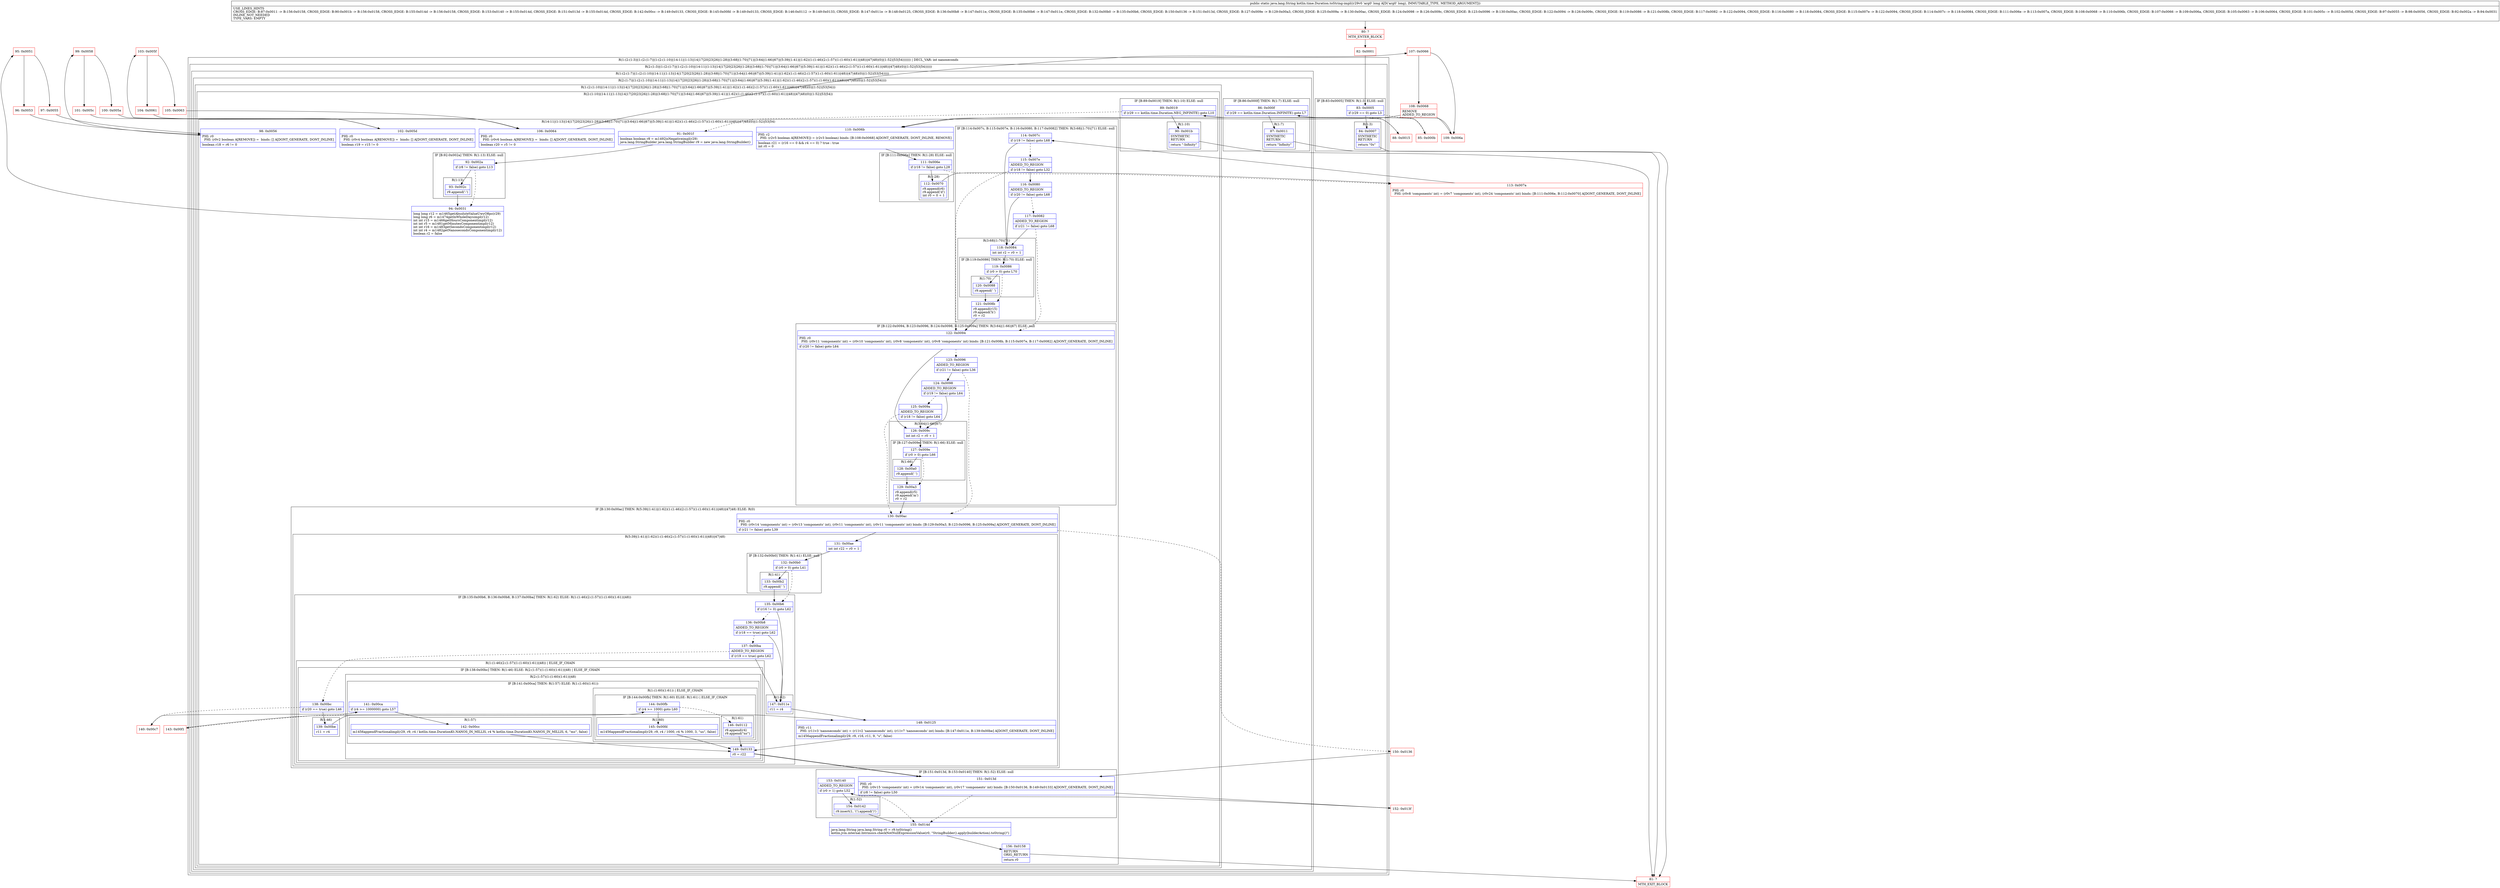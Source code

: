 digraph "CFG forkotlin.time.Duration.toString\-impl(J)Ljava\/lang\/String;" {
subgraph cluster_Region_1304919892 {
label = "R(1:(2:(1:3)|(1:(2:(1:7)|(1:(2:(1:10)|(14:11|(1:13)|14|17|20|23|26|(1:28)|(3:68|(1:70)|71)|(3:64|(1:66)|67)|(5:39|(1:41)|(1:62)(1:(1:46)(2:(1:57)(1:(1:60)(1:61))|48))|47|48)(0)|(1:52)|53|54))))))) | DECL_VAR: int nanoseconds\l";
node [shape=record,color=blue];
subgraph cluster_Region_75589574 {
label = "R(2:(1:3)|(1:(2:(1:7)|(1:(2:(1:10)|(14:11|(1:13)|14|17|20|23|26|(1:28)|(3:68|(1:70)|71)|(3:64|(1:66)|67)|(5:39|(1:41)|(1:62)(1:(1:46)(2:(1:57)(1:(1:60)(1:61))|48))|47|48)(0)|(1:52)|53|54))))))";
node [shape=record,color=blue];
subgraph cluster_IfRegion_1455388869 {
label = "IF [B:83:0x0005] THEN: R(1:3) ELSE: null";
node [shape=record,color=blue];
Node_83 [shape=record,label="{83\:\ 0x0005|if (r29 == 0) goto L3\l}"];
subgraph cluster_Region_982620832 {
label = "R(1:3)";
node [shape=record,color=blue];
Node_84 [shape=record,label="{84\:\ 0x0007|SYNTHETIC\lRETURN\l|return \"0s\"\l}"];
}
}
subgraph cluster_Region_1289387897 {
label = "R(1:(2:(1:7)|(1:(2:(1:10)|(14:11|(1:13)|14|17|20|23|26|(1:28)|(3:68|(1:70)|71)|(3:64|(1:66)|67)|(5:39|(1:41)|(1:62)(1:(1:46)(2:(1:57)(1:(1:60)(1:61))|48))|47|48)(0)|(1:52)|53|54)))))";
node [shape=record,color=blue];
subgraph cluster_Region_1131060851 {
label = "R(2:(1:7)|(1:(2:(1:10)|(14:11|(1:13)|14|17|20|23|26|(1:28)|(3:68|(1:70)|71)|(3:64|(1:66)|67)|(5:39|(1:41)|(1:62)(1:(1:46)(2:(1:57)(1:(1:60)(1:61))|48))|47|48)(0)|(1:52)|53|54))))";
node [shape=record,color=blue];
subgraph cluster_IfRegion_1857994635 {
label = "IF [B:86:0x000f] THEN: R(1:7) ELSE: null";
node [shape=record,color=blue];
Node_86 [shape=record,label="{86\:\ 0x000f|if (r29 == kotlin.time.Duration.INFINITE) goto L7\l}"];
subgraph cluster_Region_1481407590 {
label = "R(1:7)";
node [shape=record,color=blue];
Node_87 [shape=record,label="{87\:\ 0x0011|SYNTHETIC\lRETURN\l|return \"Infinity\"\l}"];
}
}
subgraph cluster_Region_1207099809 {
label = "R(1:(2:(1:10)|(14:11|(1:13)|14|17|20|23|26|(1:28)|(3:68|(1:70)|71)|(3:64|(1:66)|67)|(5:39|(1:41)|(1:62)(1:(1:46)(2:(1:57)(1:(1:60)(1:61))|48))|47|48)(0)|(1:52)|53|54)))";
node [shape=record,color=blue];
subgraph cluster_Region_1350329898 {
label = "R(2:(1:10)|(14:11|(1:13)|14|17|20|23|26|(1:28)|(3:68|(1:70)|71)|(3:64|(1:66)|67)|(5:39|(1:41)|(1:62)(1:(1:46)(2:(1:57)(1:(1:60)(1:61))|48))|47|48)(0)|(1:52)|53|54))";
node [shape=record,color=blue];
subgraph cluster_IfRegion_1260771657 {
label = "IF [B:89:0x0019] THEN: R(1:10) ELSE: null";
node [shape=record,color=blue];
Node_89 [shape=record,label="{89\:\ 0x0019|if (r29 == kotlin.time.Duration.NEG_INFINITE) goto L10\l}"];
subgraph cluster_Region_1890657031 {
label = "R(1:10)";
node [shape=record,color=blue];
Node_90 [shape=record,label="{90\:\ 0x001b|SYNTHETIC\lRETURN\l|return \"\-Infinity\"\l}"];
}
}
subgraph cluster_Region_1205864991 {
label = "R(14:11|(1:13)|14|17|20|23|26|(1:28)|(3:68|(1:70)|71)|(3:64|(1:66)|67)|(5:39|(1:41)|(1:62)(1:(1:46)(2:(1:57)(1:(1:60)(1:61))|48))|47|48)(0)|(1:52)|53|54)";
node [shape=record,color=blue];
Node_91 [shape=record,label="{91\:\ 0x001f|boolean boolean r8 = m1492isNegativeimpl(r29)\ljava.lang.StringBuilder java.lang.StringBuilder r9 = new java.lang.StringBuilder()\l}"];
subgraph cluster_IfRegion_1158657051 {
label = "IF [B:92:0x002a] THEN: R(1:13) ELSE: null";
node [shape=record,color=blue];
Node_92 [shape=record,label="{92\:\ 0x002a|if (r8 != false) goto L13\l}"];
subgraph cluster_Region_572591927 {
label = "R(1:13)";
node [shape=record,color=blue];
Node_93 [shape=record,label="{93\:\ 0x002c|r9.append('\-')\l}"];
}
}
Node_94 [shape=record,label="{94\:\ 0x0031|long long r12 = m1465getAbsoluteValueUwyO8pc(r29)\llong long r6 = m1474getInWholeDaysimpl(r12)\lint int r15 = m1466getHoursComponentimpl(r12)\lint int r5 = m1481getMinutesComponentimpl(r12)\lint int r16 = m1483getSecondsComponentimpl(r12)\lint int r4 = m1482getNanosecondsComponentimpl(r12)\lboolean r2 = false\l}"];
Node_98 [shape=record,label="{98\:\ 0x0056|PHI: r0 \l  PHI: (r0v2 boolean A[REMOVE]) =  binds: [] A[DONT_GENERATE, DONT_INLINE]\l|boolean r18 = r6 != 0\l}"];
Node_102 [shape=record,label="{102\:\ 0x005d|PHI: r0 \l  PHI: (r0v4 boolean A[REMOVE]) =  binds: [] A[DONT_GENERATE, DONT_INLINE]\l|boolean r19 = r15 != 0\l}"];
Node_106 [shape=record,label="{106\:\ 0x0064|PHI: r0 \l  PHI: (r0v6 boolean A[REMOVE]) =  binds: [] A[DONT_GENERATE, DONT_INLINE]\l|boolean r20 = r5 != 0\l}"];
Node_110 [shape=record,label="{110\:\ 0x006b|PHI: r2 \l  PHI: (r2v5 boolean A[REMOVE]) = (r2v3 boolean) binds: [B:108:0x0068] A[DONT_GENERATE, DONT_INLINE, REMOVE]\l|boolean r21 = (r16 == 0 && r4 == 0) ? true : true\lint r0 = 0\l}"];
subgraph cluster_IfRegion_456764370 {
label = "IF [B:111:0x006e] THEN: R(1:28) ELSE: null";
node [shape=record,color=blue];
Node_111 [shape=record,label="{111\:\ 0x006e|if (r18 != false) goto L28\l}"];
subgraph cluster_Region_1700157854 {
label = "R(1:28)";
node [shape=record,color=blue];
Node_112 [shape=record,label="{112\:\ 0x0070|r9.append(r6)\lr9.append('d')\lint r0 = 0 + 1\l}"];
}
}
subgraph cluster_IfRegion_306854084 {
label = "IF [B:114:0x007c, B:115:0x007e, B:116:0x0080, B:117:0x0082] THEN: R(3:68|(1:70)|71) ELSE: null";
node [shape=record,color=blue];
Node_114 [shape=record,label="{114\:\ 0x007c|if (r19 != false) goto L68\l}"];
Node_115 [shape=record,label="{115\:\ 0x007e|ADDED_TO_REGION\l|if (r18 != false) goto L32\l}"];
Node_116 [shape=record,label="{116\:\ 0x0080|ADDED_TO_REGION\l|if (r20 != false) goto L68\l}"];
Node_117 [shape=record,label="{117\:\ 0x0082|ADDED_TO_REGION\l|if (r21 != false) goto L68\l}"];
subgraph cluster_Region_1866512658 {
label = "R(3:68|(1:70)|71)";
node [shape=record,color=blue];
Node_118 [shape=record,label="{118\:\ 0x0084|int int r2 = r0 + 1\l}"];
subgraph cluster_IfRegion_1153327918 {
label = "IF [B:119:0x0086] THEN: R(1:70) ELSE: null";
node [shape=record,color=blue];
Node_119 [shape=record,label="{119\:\ 0x0086|if (r0 \> 0) goto L70\l}"];
subgraph cluster_Region_1564579395 {
label = "R(1:70)";
node [shape=record,color=blue];
Node_120 [shape=record,label="{120\:\ 0x0088|r9.append(' ')\l}"];
}
}
Node_121 [shape=record,label="{121\:\ 0x008b|r9.append(r15)\lr9.append('h')\lr0 = r2\l}"];
}
}
subgraph cluster_IfRegion_1252416790 {
label = "IF [B:122:0x0094, B:123:0x0096, B:124:0x0098, B:125:0x009a] THEN: R(3:64|(1:66)|67) ELSE: null";
node [shape=record,color=blue];
Node_122 [shape=record,label="{122\:\ 0x0094|PHI: r0 \l  PHI: (r0v11 'components' int) = (r0v10 'components' int), (r0v8 'components' int), (r0v8 'components' int) binds: [B:121:0x008b, B:115:0x007e, B:117:0x0082] A[DONT_GENERATE, DONT_INLINE]\l|if (r20 != false) goto L64\l}"];
Node_123 [shape=record,label="{123\:\ 0x0096|ADDED_TO_REGION\l|if (r21 != false) goto L36\l}"];
Node_124 [shape=record,label="{124\:\ 0x0098|ADDED_TO_REGION\l|if (r19 != false) goto L64\l}"];
Node_125 [shape=record,label="{125\:\ 0x009a|ADDED_TO_REGION\l|if (r18 != false) goto L64\l}"];
subgraph cluster_Region_318730491 {
label = "R(3:64|(1:66)|67)";
node [shape=record,color=blue];
Node_126 [shape=record,label="{126\:\ 0x009c|int int r2 = r0 + 1\l}"];
subgraph cluster_IfRegion_1576836387 {
label = "IF [B:127:0x009e] THEN: R(1:66) ELSE: null";
node [shape=record,color=blue];
Node_127 [shape=record,label="{127\:\ 0x009e|if (r0 \> 0) goto L66\l}"];
subgraph cluster_Region_1169316730 {
label = "R(1:66)";
node [shape=record,color=blue];
Node_128 [shape=record,label="{128\:\ 0x00a0|r9.append(' ')\l}"];
}
}
Node_129 [shape=record,label="{129\:\ 0x00a3|r9.append(r5)\lr9.append('m')\lr0 = r2\l}"];
}
}
subgraph cluster_IfRegion_2143771760 {
label = "IF [B:130:0x00ac] THEN: R(5:39|(1:41)|(1:62)(1:(1:46)(2:(1:57)(1:(1:60)(1:61))|48))|47|48) ELSE: R(0)";
node [shape=record,color=blue];
Node_130 [shape=record,label="{130\:\ 0x00ac|PHI: r0 \l  PHI: (r0v14 'components' int) = (r0v13 'components' int), (r0v11 'components' int), (r0v11 'components' int) binds: [B:129:0x00a3, B:123:0x0096, B:125:0x009a] A[DONT_GENERATE, DONT_INLINE]\l|if (r21 != false) goto L39\l}"];
subgraph cluster_Region_1008561584 {
label = "R(5:39|(1:41)|(1:62)(1:(1:46)(2:(1:57)(1:(1:60)(1:61))|48))|47|48)";
node [shape=record,color=blue];
Node_131 [shape=record,label="{131\:\ 0x00ae|int int r22 = r0 + 1\l}"];
subgraph cluster_IfRegion_412970544 {
label = "IF [B:132:0x00b0] THEN: R(1:41) ELSE: null";
node [shape=record,color=blue];
Node_132 [shape=record,label="{132\:\ 0x00b0|if (r0 \> 0) goto L41\l}"];
subgraph cluster_Region_1138560873 {
label = "R(1:41)";
node [shape=record,color=blue];
Node_133 [shape=record,label="{133\:\ 0x00b2|r9.append(' ')\l}"];
}
}
subgraph cluster_IfRegion_473800890 {
label = "IF [B:135:0x00b6, B:136:0x00b8, B:137:0x00ba] THEN: R(1:62) ELSE: R(1:(1:46)(2:(1:57)(1:(1:60)(1:61))|48))";
node [shape=record,color=blue];
Node_135 [shape=record,label="{135\:\ 0x00b6|if (r16 != 0) goto L62\l}"];
Node_136 [shape=record,label="{136\:\ 0x00b8|ADDED_TO_REGION\l|if (r18 == true) goto L62\l}"];
Node_137 [shape=record,label="{137\:\ 0x00ba|ADDED_TO_REGION\l|if (r19 == true) goto L62\l}"];
subgraph cluster_Region_256753343 {
label = "R(1:62)";
node [shape=record,color=blue];
Node_147 [shape=record,label="{147\:\ 0x011e|r11 = r4\l}"];
}
subgraph cluster_Region_538848089 {
label = "R(1:(1:46)(2:(1:57)(1:(1:60)(1:61))|48)) | ELSE_IF_CHAIN\l";
node [shape=record,color=blue];
subgraph cluster_IfRegion_703989159 {
label = "IF [B:138:0x00bc] THEN: R(1:46) ELSE: R(2:(1:57)(1:(1:60)(1:61))|48) | ELSE_IF_CHAIN\l";
node [shape=record,color=blue];
Node_138 [shape=record,label="{138\:\ 0x00bc|if (r20 == true) goto L46\l}"];
subgraph cluster_Region_1491739147 {
label = "R(1:46)";
node [shape=record,color=blue];
Node_139 [shape=record,label="{139\:\ 0x00be|r11 = r4\l}"];
}
subgraph cluster_Region_1007208276 {
label = "R(2:(1:57)(1:(1:60)(1:61))|48)";
node [shape=record,color=blue];
subgraph cluster_IfRegion_145363912 {
label = "IF [B:141:0x00ca] THEN: R(1:57) ELSE: R(1:(1:60)(1:61))";
node [shape=record,color=blue];
Node_141 [shape=record,label="{141\:\ 0x00ca|if (r4 \>= 1000000) goto L57\l}"];
subgraph cluster_Region_692041257 {
label = "R(1:57)";
node [shape=record,color=blue];
Node_142 [shape=record,label="{142\:\ 0x00cc|m1456appendFractionalimpl(r29, r9, r4 \/ kotlin.time.DurationKt.NANOS_IN_MILLIS, r4 % kotlin.time.DurationKt.NANOS_IN_MILLIS, 6, \"ms\", false)\l}"];
}
subgraph cluster_Region_325076038 {
label = "R(1:(1:60)(1:61)) | ELSE_IF_CHAIN\l";
node [shape=record,color=blue];
subgraph cluster_IfRegion_2044938775 {
label = "IF [B:144:0x00fb] THEN: R(1:60) ELSE: R(1:61) | ELSE_IF_CHAIN\l";
node [shape=record,color=blue];
Node_144 [shape=record,label="{144\:\ 0x00fb|if (r4 \>= 1000) goto L60\l}"];
subgraph cluster_Region_2114011647 {
label = "R(1:60)";
node [shape=record,color=blue];
Node_145 [shape=record,label="{145\:\ 0x00fd|m1456appendFractionalimpl(r29, r9, r4 \/ 1000, r4 % 1000, 3, \"us\", false)\l}"];
}
subgraph cluster_Region_395349612 {
label = "R(1:61)";
node [shape=record,color=blue];
Node_146 [shape=record,label="{146\:\ 0x0112|r9.append(r4)\lr9.append(\"ns\")\l}"];
}
}
}
}
Node_149 [shape=record,label="{149\:\ 0x0133|r0 = r22\l}"];
}
}
}
}
Node_148 [shape=record,label="{148\:\ 0x0125|PHI: r11 \l  PHI: (r11v3 'nanoseconds' int) = (r11v2 'nanoseconds' int), (r11v7 'nanoseconds' int) binds: [B:147:0x011e, B:139:0x00be] A[DONT_GENERATE, DONT_INLINE]\l|m1456appendFractionalimpl(r29, r9, r16, r11, 9, \"s\", false)\l}"];
Node_149 [shape=record,label="{149\:\ 0x0133|r0 = r22\l}"];
}
subgraph cluster_Region_1986668786 {
label = "R(0)";
node [shape=record,color=blue];
}
}
subgraph cluster_IfRegion_1896380286 {
label = "IF [B:151:0x013d, B:153:0x0140] THEN: R(1:52) ELSE: null";
node [shape=record,color=blue];
Node_151 [shape=record,label="{151\:\ 0x013d|PHI: r0 \l  PHI: (r0v15 'components' int) = (r0v14 'components' int), (r0v17 'components' int) binds: [B:150:0x0136, B:149:0x0133] A[DONT_GENERATE, DONT_INLINE]\l|if (r8 != false) goto L50\l}"];
Node_153 [shape=record,label="{153\:\ 0x0140|ADDED_TO_REGION\l|if (r0 \> 1) goto L52\l}"];
subgraph cluster_Region_1757879012 {
label = "R(1:52)";
node [shape=record,color=blue];
Node_154 [shape=record,label="{154\:\ 0x0142|r9.insert(1, '(').append(')')\l}"];
}
}
Node_155 [shape=record,label="{155\:\ 0x014d|java.lang.String java.lang.String r0 = r9.toString()\lkotlin.jvm.internal.Intrinsics.checkNotNullExpressionValue(r0, \"StringBuilder().apply(builderAction).toString()\")\l}"];
Node_156 [shape=record,label="{156\:\ 0x0158|RETURN\lORIG_RETURN\l|return r0\l}"];
}
}
}
}
}
}
}
Node_80 [shape=record,color=red,label="{80\:\ ?|MTH_ENTER_BLOCK\l}"];
Node_82 [shape=record,color=red,label="{82\:\ 0x0001}"];
Node_81 [shape=record,color=red,label="{81\:\ ?|MTH_EXIT_BLOCK\l}"];
Node_85 [shape=record,color=red,label="{85\:\ 0x000b}"];
Node_88 [shape=record,color=red,label="{88\:\ 0x0015}"];
Node_95 [shape=record,color=red,label="{95\:\ 0x0051}"];
Node_96 [shape=record,color=red,label="{96\:\ 0x0053}"];
Node_99 [shape=record,color=red,label="{99\:\ 0x0058}"];
Node_100 [shape=record,color=red,label="{100\:\ 0x005a}"];
Node_103 [shape=record,color=red,label="{103\:\ 0x005f}"];
Node_104 [shape=record,color=red,label="{104\:\ 0x0061}"];
Node_107 [shape=record,color=red,label="{107\:\ 0x0066}"];
Node_108 [shape=record,color=red,label="{108\:\ 0x0068|REMOVE\lADDED_TO_REGION\l}"];
Node_113 [shape=record,color=red,label="{113\:\ 0x007a|PHI: r0 \l  PHI: (r0v8 'components' int) = (r0v7 'components' int), (r0v24 'components' int) binds: [B:111:0x006e, B:112:0x0070] A[DONT_GENERATE, DONT_INLINE]\l}"];
Node_152 [shape=record,color=red,label="{152\:\ 0x013f}"];
Node_140 [shape=record,color=red,label="{140\:\ 0x00c7}"];
Node_143 [shape=record,color=red,label="{143\:\ 0x00f1}"];
Node_150 [shape=record,color=red,label="{150\:\ 0x0136}"];
Node_109 [shape=record,color=red,label="{109\:\ 0x006a}"];
Node_105 [shape=record,color=red,label="{105\:\ 0x0063}"];
Node_101 [shape=record,color=red,label="{101\:\ 0x005c}"];
Node_97 [shape=record,color=red,label="{97\:\ 0x0055}"];
MethodNode[shape=record,label="{public static java.lang.String kotlin.time.Duration.toString\-impl((r29v0 'arg0' long A[D('arg0' long), IMMUTABLE_TYPE, METHOD_ARGUMENT]))  | USE_LINES_HINTS\lCROSS_EDGE: B:87:0x0011 \-\> B:156:0x0158, CROSS_EDGE: B:90:0x001b \-\> B:156:0x0158, CROSS_EDGE: B:155:0x014d \-\> B:156:0x0158, CROSS_EDGE: B:153:0x0140 \-\> B:155:0x014d, CROSS_EDGE: B:151:0x013d \-\> B:155:0x014d, CROSS_EDGE: B:142:0x00cc \-\> B:149:0x0133, CROSS_EDGE: B:145:0x00fd \-\> B:149:0x0133, CROSS_EDGE: B:146:0x0112 \-\> B:149:0x0133, CROSS_EDGE: B:147:0x011e \-\> B:148:0x0125, CROSS_EDGE: B:136:0x00b8 \-\> B:147:0x011e, CROSS_EDGE: B:135:0x00b6 \-\> B:147:0x011e, CROSS_EDGE: B:132:0x00b0 \-\> B:135:0x00b6, CROSS_EDGE: B:150:0x0136 \-\> B:151:0x013d, CROSS_EDGE: B:127:0x009e \-\> B:129:0x00a3, CROSS_EDGE: B:125:0x009a \-\> B:130:0x00ac, CROSS_EDGE: B:124:0x0098 \-\> B:126:0x009c, CROSS_EDGE: B:123:0x0096 \-\> B:130:0x00ac, CROSS_EDGE: B:122:0x0094 \-\> B:126:0x009c, CROSS_EDGE: B:119:0x0086 \-\> B:121:0x008b, CROSS_EDGE: B:117:0x0082 \-\> B:122:0x0094, CROSS_EDGE: B:116:0x0080 \-\> B:118:0x0084, CROSS_EDGE: B:115:0x007e \-\> B:122:0x0094, CROSS_EDGE: B:114:0x007c \-\> B:118:0x0084, CROSS_EDGE: B:111:0x006e \-\> B:113:0x007a, CROSS_EDGE: B:108:0x0068 \-\> B:110:0x006b, CROSS_EDGE: B:107:0x0066 \-\> B:109:0x006a, CROSS_EDGE: B:105:0x0063 \-\> B:106:0x0064, CROSS_EDGE: B:101:0x005c \-\> B:102:0x005d, CROSS_EDGE: B:97:0x0055 \-\> B:98:0x0056, CROSS_EDGE: B:92:0x002a \-\> B:94:0x0031\lINLINE_NOT_NEEDED\lTYPE_VARS: EMPTY\l}"];
MethodNode -> Node_80;Node_83 -> Node_84;
Node_83 -> Node_85[style=dashed];
Node_84 -> Node_81;
Node_86 -> Node_87;
Node_86 -> Node_88[style=dashed];
Node_87 -> Node_81;
Node_89 -> Node_90;
Node_89 -> Node_91[style=dashed];
Node_90 -> Node_81;
Node_91 -> Node_92;
Node_92 -> Node_93;
Node_92 -> Node_94[style=dashed];
Node_93 -> Node_94;
Node_94 -> Node_95;
Node_98 -> Node_99;
Node_102 -> Node_103;
Node_106 -> Node_107;
Node_110 -> Node_111;
Node_111 -> Node_112;
Node_111 -> Node_113[style=dashed];
Node_112 -> Node_113;
Node_114 -> Node_115[style=dashed];
Node_114 -> Node_118;
Node_115 -> Node_116;
Node_115 -> Node_122[style=dashed];
Node_116 -> Node_117[style=dashed];
Node_116 -> Node_118;
Node_117 -> Node_118;
Node_117 -> Node_122[style=dashed];
Node_118 -> Node_119;
Node_119 -> Node_120;
Node_119 -> Node_121[style=dashed];
Node_120 -> Node_121;
Node_121 -> Node_122;
Node_122 -> Node_123[style=dashed];
Node_122 -> Node_126;
Node_123 -> Node_124;
Node_123 -> Node_130[style=dashed];
Node_124 -> Node_125[style=dashed];
Node_124 -> Node_126;
Node_125 -> Node_126;
Node_125 -> Node_130[style=dashed];
Node_126 -> Node_127;
Node_127 -> Node_128;
Node_127 -> Node_129[style=dashed];
Node_128 -> Node_129;
Node_129 -> Node_130;
Node_130 -> Node_131;
Node_130 -> Node_150[style=dashed];
Node_131 -> Node_132;
Node_132 -> Node_133;
Node_132 -> Node_135[style=dashed];
Node_133 -> Node_135;
Node_135 -> Node_136[style=dashed];
Node_135 -> Node_147;
Node_136 -> Node_137[style=dashed];
Node_136 -> Node_147;
Node_137 -> Node_138[style=dashed];
Node_137 -> Node_147;
Node_147 -> Node_148;
Node_138 -> Node_139;
Node_138 -> Node_140[style=dashed];
Node_139 -> Node_148;
Node_141 -> Node_142;
Node_141 -> Node_143[style=dashed];
Node_142 -> Node_149;
Node_144 -> Node_145;
Node_144 -> Node_146[style=dashed];
Node_145 -> Node_149;
Node_146 -> Node_149;
Node_149 -> Node_151;
Node_148 -> Node_149;
Node_149 -> Node_151;
Node_151 -> Node_152;
Node_151 -> Node_155[style=dashed];
Node_153 -> Node_154;
Node_153 -> Node_155[style=dashed];
Node_154 -> Node_155;
Node_155 -> Node_156;
Node_156 -> Node_81;
Node_80 -> Node_82;
Node_82 -> Node_83;
Node_85 -> Node_86;
Node_88 -> Node_89;
Node_95 -> Node_96;
Node_95 -> Node_97;
Node_96 -> Node_98;
Node_99 -> Node_100;
Node_99 -> Node_101;
Node_100 -> Node_102;
Node_103 -> Node_104;
Node_103 -> Node_105;
Node_104 -> Node_106;
Node_107 -> Node_108;
Node_107 -> Node_109;
Node_108 -> Node_109;
Node_108 -> Node_110;
Node_113 -> Node_114;
Node_152 -> Node_153;
Node_140 -> Node_141;
Node_143 -> Node_144;
Node_150 -> Node_151;
Node_109 -> Node_110;
Node_105 -> Node_106;
Node_101 -> Node_102;
Node_97 -> Node_98;
}

